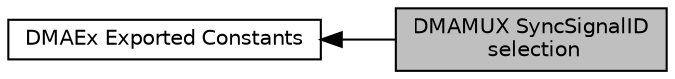 digraph "DMAMUX SyncSignalID selection"
{
  edge [fontname="Helvetica",fontsize="10",labelfontname="Helvetica",labelfontsize="10"];
  node [fontname="Helvetica",fontsize="10",shape=box];
  rankdir=LR;
  Node1 [label="DMAMUX SyncSignalID\l selection",height=0.2,width=0.4,color="black", fillcolor="grey75", style="filled", fontcolor="black",tooltip=" "];
  Node2 [label="DMAEx Exported Constants",height=0.2,width=0.4,color="black", fillcolor="white", style="filled",URL="$group___d_m_a_ex___exported___constants.html",tooltip=" "];
  Node2->Node1 [shape=plaintext, dir="back", style="solid"];
}
